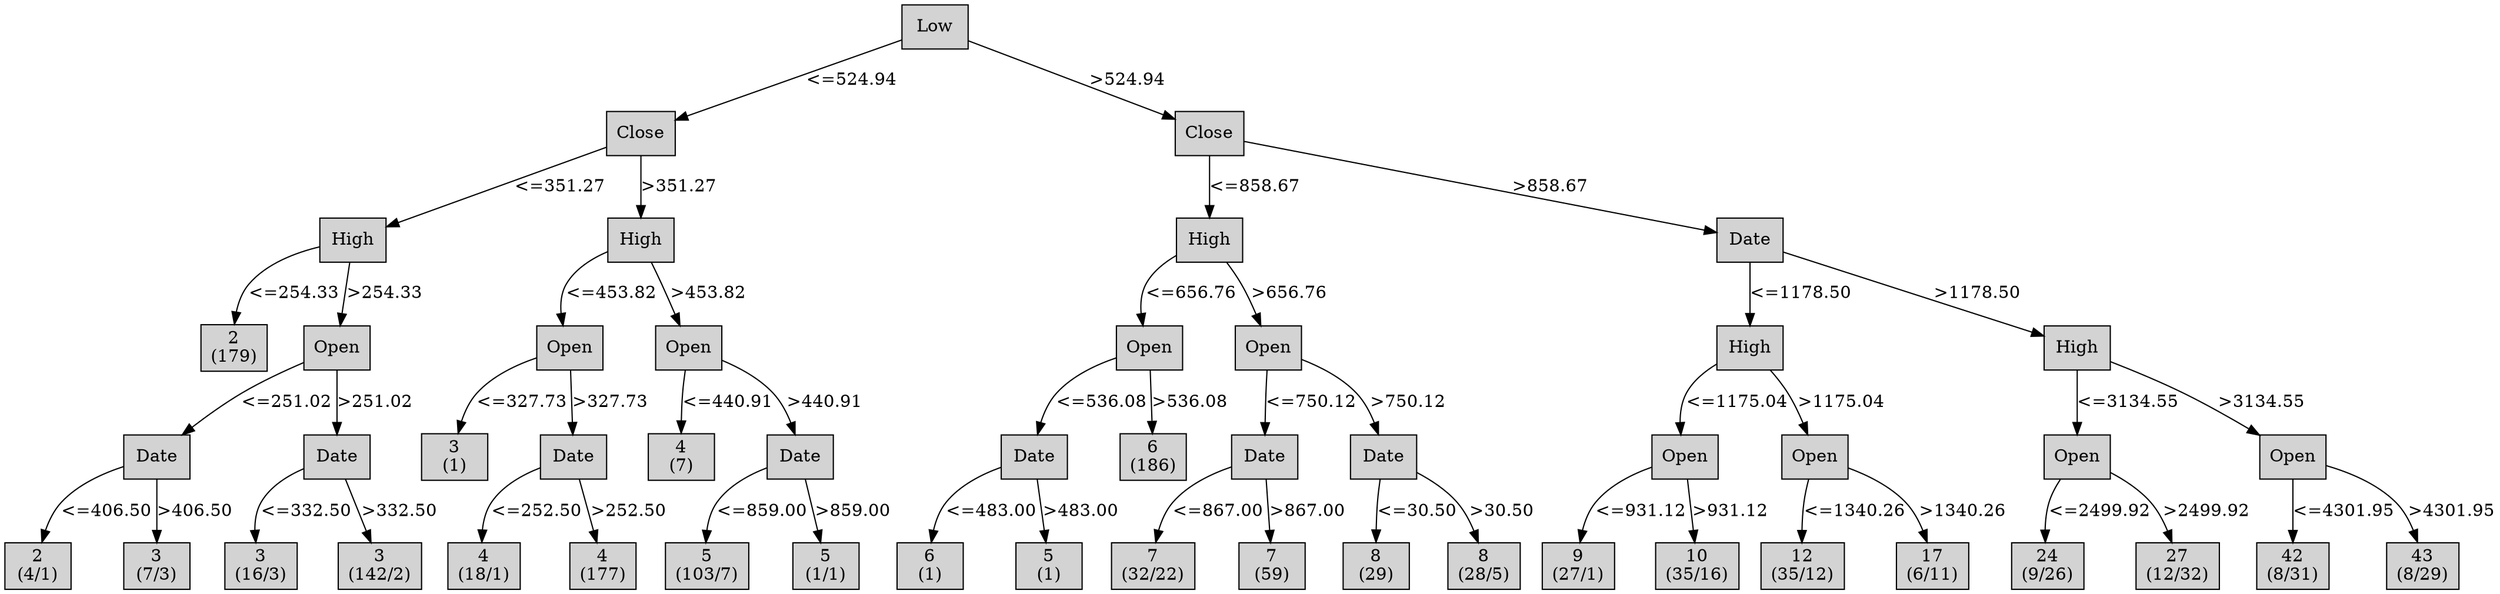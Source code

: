digraph ID3_Tree {
"0" [shape=box, style=filled, label="Low
", weight=1]
"1" [shape=box, style=filled, label="Close
", weight=2]
0 -> 1 [ label = "<=524.94"];
"2" [shape=box, style=filled, label="High
", weight=3]
1 -> 2 [ label = "<=351.27"];
"3" [shape=box, style=filled, label="2
(179)
", weight=4]
2 -> 3 [ label = "<=254.33"];
"4" [shape=box, style=filled, label="Open
", weight=4]
2 -> 4 [ label = ">254.33"];
"5" [shape=box, style=filled, label="Date
", weight=5]
4 -> 5 [ label = "<=251.02"];
"6" [shape=box, style=filled, label="2
(4/1)
", weight=6]
5 -> 6 [ label = "<=406.50"];
"7" [shape=box, style=filled, label="3
(7/3)
", weight=6]
5 -> 7 [ label = ">406.50"];
"8" [shape=box, style=filled, label="Date
", weight=5]
4 -> 8 [ label = ">251.02"];
"9" [shape=box, style=filled, label="3
(16/3)
", weight=6]
8 -> 9 [ label = "<=332.50"];
"10" [shape=box, style=filled, label="3
(142/2)
", weight=6]
8 -> 10 [ label = ">332.50"];
"11" [shape=box, style=filled, label="High
", weight=3]
1 -> 11 [ label = ">351.27"];
"12" [shape=box, style=filled, label="Open
", weight=4]
11 -> 12 [ label = "<=453.82"];
"13" [shape=box, style=filled, label="3
(1)
", weight=5]
12 -> 13 [ label = "<=327.73"];
"14" [shape=box, style=filled, label="Date
", weight=5]
12 -> 14 [ label = ">327.73"];
"15" [shape=box, style=filled, label="4
(18/1)
", weight=6]
14 -> 15 [ label = "<=252.50"];
"16" [shape=box, style=filled, label="4
(177)
", weight=6]
14 -> 16 [ label = ">252.50"];
"17" [shape=box, style=filled, label="Open
", weight=4]
11 -> 17 [ label = ">453.82"];
"18" [shape=box, style=filled, label="4
(7)
", weight=5]
17 -> 18 [ label = "<=440.91"];
"19" [shape=box, style=filled, label="Date
", weight=5]
17 -> 19 [ label = ">440.91"];
"20" [shape=box, style=filled, label="5
(103/7)
", weight=6]
19 -> 20 [ label = "<=859.00"];
"21" [shape=box, style=filled, label="5
(1/1)
", weight=6]
19 -> 21 [ label = ">859.00"];
"22" [shape=box, style=filled, label="Close
", weight=2]
0 -> 22 [ label = ">524.94"];
"23" [shape=box, style=filled, label="High
", weight=3]
22 -> 23 [ label = "<=858.67"];
"24" [shape=box, style=filled, label="Open
", weight=4]
23 -> 24 [ label = "<=656.76"];
"25" [shape=box, style=filled, label="Date
", weight=5]
24 -> 25 [ label = "<=536.08"];
"26" [shape=box, style=filled, label="6
(1)
", weight=6]
25 -> 26 [ label = "<=483.00"];
"27" [shape=box, style=filled, label="5
(1)
", weight=6]
25 -> 27 [ label = ">483.00"];
"28" [shape=box, style=filled, label="6
(186)
", weight=5]
24 -> 28 [ label = ">536.08"];
"29" [shape=box, style=filled, label="Open
", weight=4]
23 -> 29 [ label = ">656.76"];
"30" [shape=box, style=filled, label="Date
", weight=5]
29 -> 30 [ label = "<=750.12"];
"31" [shape=box, style=filled, label="7
(32/22)
", weight=6]
30 -> 31 [ label = "<=867.00"];
"32" [shape=box, style=filled, label="7
(59)
", weight=6]
30 -> 32 [ label = ">867.00"];
"33" [shape=box, style=filled, label="Date
", weight=5]
29 -> 33 [ label = ">750.12"];
"34" [shape=box, style=filled, label="8
(29)
", weight=6]
33 -> 34 [ label = "<=30.50"];
"35" [shape=box, style=filled, label="8
(28/5)
", weight=6]
33 -> 35 [ label = ">30.50"];
"36" [shape=box, style=filled, label="Date
", weight=3]
22 -> 36 [ label = ">858.67"];
"37" [shape=box, style=filled, label="High
", weight=4]
36 -> 37 [ label = "<=1178.50"];
"38" [shape=box, style=filled, label="Open
", weight=5]
37 -> 38 [ label = "<=1175.04"];
"39" [shape=box, style=filled, label="9
(27/1)
", weight=6]
38 -> 39 [ label = "<=931.12"];
"40" [shape=box, style=filled, label="10
(35/16)
", weight=6]
38 -> 40 [ label = ">931.12"];
"41" [shape=box, style=filled, label="Open
", weight=5]
37 -> 41 [ label = ">1175.04"];
"42" [shape=box, style=filled, label="12
(35/12)
", weight=6]
41 -> 42 [ label = "<=1340.26"];
"43" [shape=box, style=filled, label="17
(6/11)
", weight=6]
41 -> 43 [ label = ">1340.26"];
"44" [shape=box, style=filled, label="High
", weight=4]
36 -> 44 [ label = ">1178.50"];
"45" [shape=box, style=filled, label="Open
", weight=5]
44 -> 45 [ label = "<=3134.55"];
"46" [shape=box, style=filled, label="24
(9/26)
", weight=6]
45 -> 46 [ label = "<=2499.92"];
"47" [shape=box, style=filled, label="27
(12/32)
", weight=6]
45 -> 47 [ label = ">2499.92"];
"48" [shape=box, style=filled, label="Open
", weight=5]
44 -> 48 [ label = ">3134.55"];
"49" [shape=box, style=filled, label="42
(8/31)
", weight=6]
48 -> 49 [ label = "<=4301.95"];
"50" [shape=box, style=filled, label="43
(8/29)
", weight=6]
48 -> 50 [ label = ">4301.95"];
{rank=same; 0;};
{rank=same; 1;22;};
{rank=same; 2;11;23;36;};
{rank=same; 3;4;12;17;24;29;37;44;};
{rank=same; 5;8;13;14;18;19;25;28;30;33;38;41;45;48;};
{rank=same; 6;7;9;10;15;16;20;21;26;27;31;32;34;35;39;40;42;43;46;47;49;50;};
}